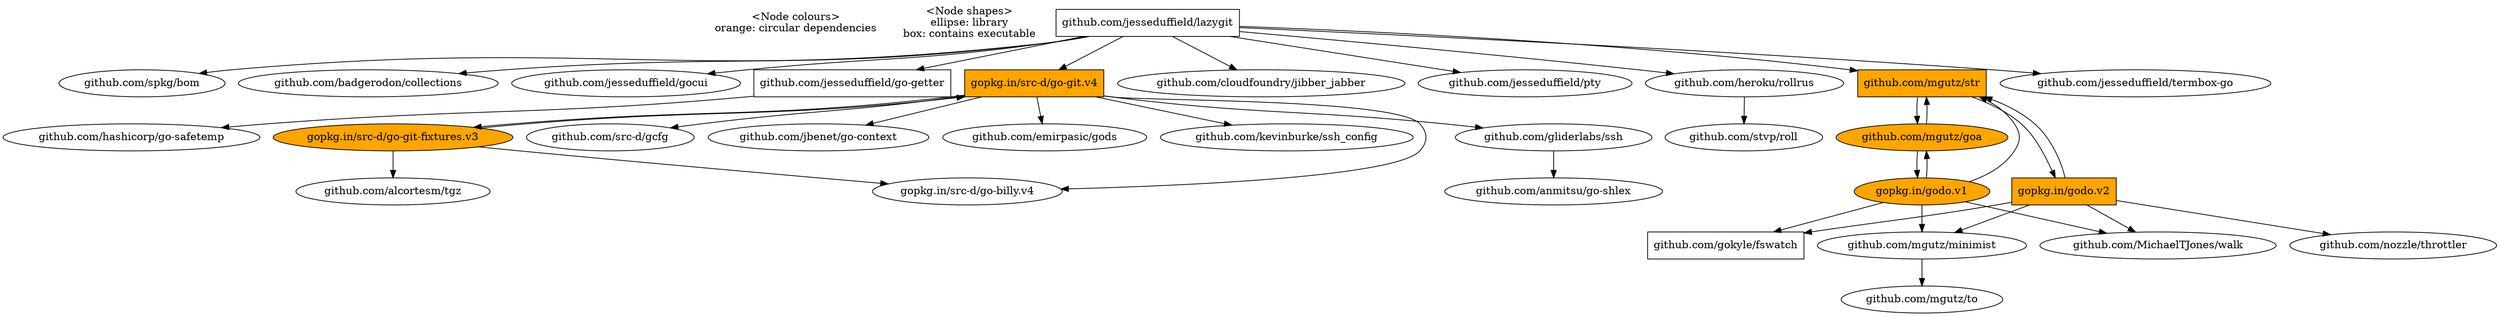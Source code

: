 digraph "lazygit-dependencies" {
    // Define Nodes
    comment1              [ shape=none,     label="<Node colours>\norange: circular dependencies" ];
    comment2              [ shape=none,     label="<Node shapes>\nellipse: library\nbox: contains executable" ];
    bom                   [ shape=ellipse,  label="github.com/spkg/bom" ];
    collections           [ shape=ellipse,  label="github.com/badgerodon/collections" ];
    fswatch               [ shape=box,      label="github.com/gokyle/fswatch" ];
    gcfg                  [ shape=ellipse,  label="github.com/src-d/gcfg" ];
    goa                   [ shape=ellipse,  label="github.com/mgutz/goa",                 style=filled, fillcolor=orange ];
    "go-billy.v4"         [ shape=ellipse,  label="gopkg.in/src-d/go-billy.v4" ];
    "go-context"          [ shape=ellipse,  label="github.com/jbenet/go-context" ];
    gocui                 [ shape=ellipse,  label="github.com/jesseduffield/gocui" ];
    "godo.v1"             [ shape=ellipse,  label="gopkg.in/godo.v1",                     style=filled, fillcolor=orange ];
    "godo.v2"             [ shape=box,      label="gopkg.in/godo.v2"                      style=filled, fillcolor=orange ];
    gods                  [ shape=ellipse,  label="github.com/emirpasic/gods" ];
    "go-getter"           [ shape=box,      label="github.com/jesseduffield/go-getter" ];
    "go-git-fixtures.v3"  [ shape=ellipse,  label="gopkg.in/src-d/go-git-fixtures.v3",    style=filled, fillcolor=orange ];
    "go-git.v4"           [ shape=box,      label="gopkg.in/src-d/go-git.v4",             style=filled, fillcolor=orange ];
    "go-safetemp"         [ shape=ellipse,  label="github.com/hashicorp/go-safetemp" ];
    "go-shlex"            [ shape=ellipse,  label="github.com/anmitsu/go-shlex" ];
    "jibber_jabber"       [ shape=ellipse,  label="github.com/cloudfoundry/jibber_jabber" ];
    lazygit               [ shape=box,      label="github.com/jesseduffield/lazygit" ];
    minimist              [ shape=ellipse,  label="github.com/mgutz/minimist" ];
    pty                   [ shape=ellipse,  label="github.com/jesseduffield/pty" ];
    rollrus               [ shape=ellipse,  label="github.com/heroku/rollrus" ];
    roll                  [ shape=ellipse,  label="github.com/stvp/roll" ];
    "ssh_config"          [ shape=ellipse,  label="github.com/kevinburke/ssh_config" ];
    ssh                   [ shape=ellipse,  label="github.com/gliderlabs/ssh" ];
    str                   [ shape=box,      label="github.com/mgutz/str",                 style=filled, fillcolor=orange ];
    "termbox-go"          [ shape=ellipse,  label="github.com/jesseduffield/termbox-go" ];
    tgz                   [ shape=ellipse,  label="github.com/alcortesm/tgz" ];
    throttler             [ shape=ellipse,  label="github.com/nozzle/throttler" ];
    to                    [ shape=ellipse,  label="github.com/mgutz/to" ];
    walk                  [ shape=ellipse,  label="github.com/MichaelTJones/walk" ];

    // Define Graph
    lazygit;
    lazygit -> "jibber_jabber";
    lazygit -> collections;
    lazygit -> rollrus;
        rollrus -> roll;
    lazygit -> pty;
    lazygit -> "go-getter";
        "go-getter" -> "go-safetemp";
    lazygit -> gocui;
    lazygit -> "termbox-go";
    lazygit -> str;
        str -> goa;
            goa -> "godo.v1";
                "godo.v1" -> goa;
                "godo.v1" -> minimist;
                    minimist -> to;
                "godo.v1" -> fswatch;
                "godo.v1" -> walk;
                "godo.v1" -> str;
            goa -> str;
        str -> "godo.v2";
            "godo.v2" -> fswatch;
            "godo.v2" -> minimist;
            //   minimist -> to; // already defined above
            "godo.v2" -> throttler;
            "godo.v2" -> walk;
            "godo.v2" -> str;
    lazygit -> bom;
    lazygit -> "go-git.v4";
        "go-git.v4" -> ssh;
            ssh -> "go-shlex";
        "go-git.v4" -> "go-git-fixtures.v3";
            "go-git-fixtures.v3" -> tgz;
            "go-git-fixtures.v3" -> "go-billy.v4";
            "go-git-fixtures.v3" -> "go-git.v4";
        "go-git.v4" -> gcfg;
        "go-git.v4" -> gods;
        "go-git.v4" -> "ssh_config";
        "go-git.v4" -> "go-billy.v4";
        "go-git.v4" -> "go-context";
}
